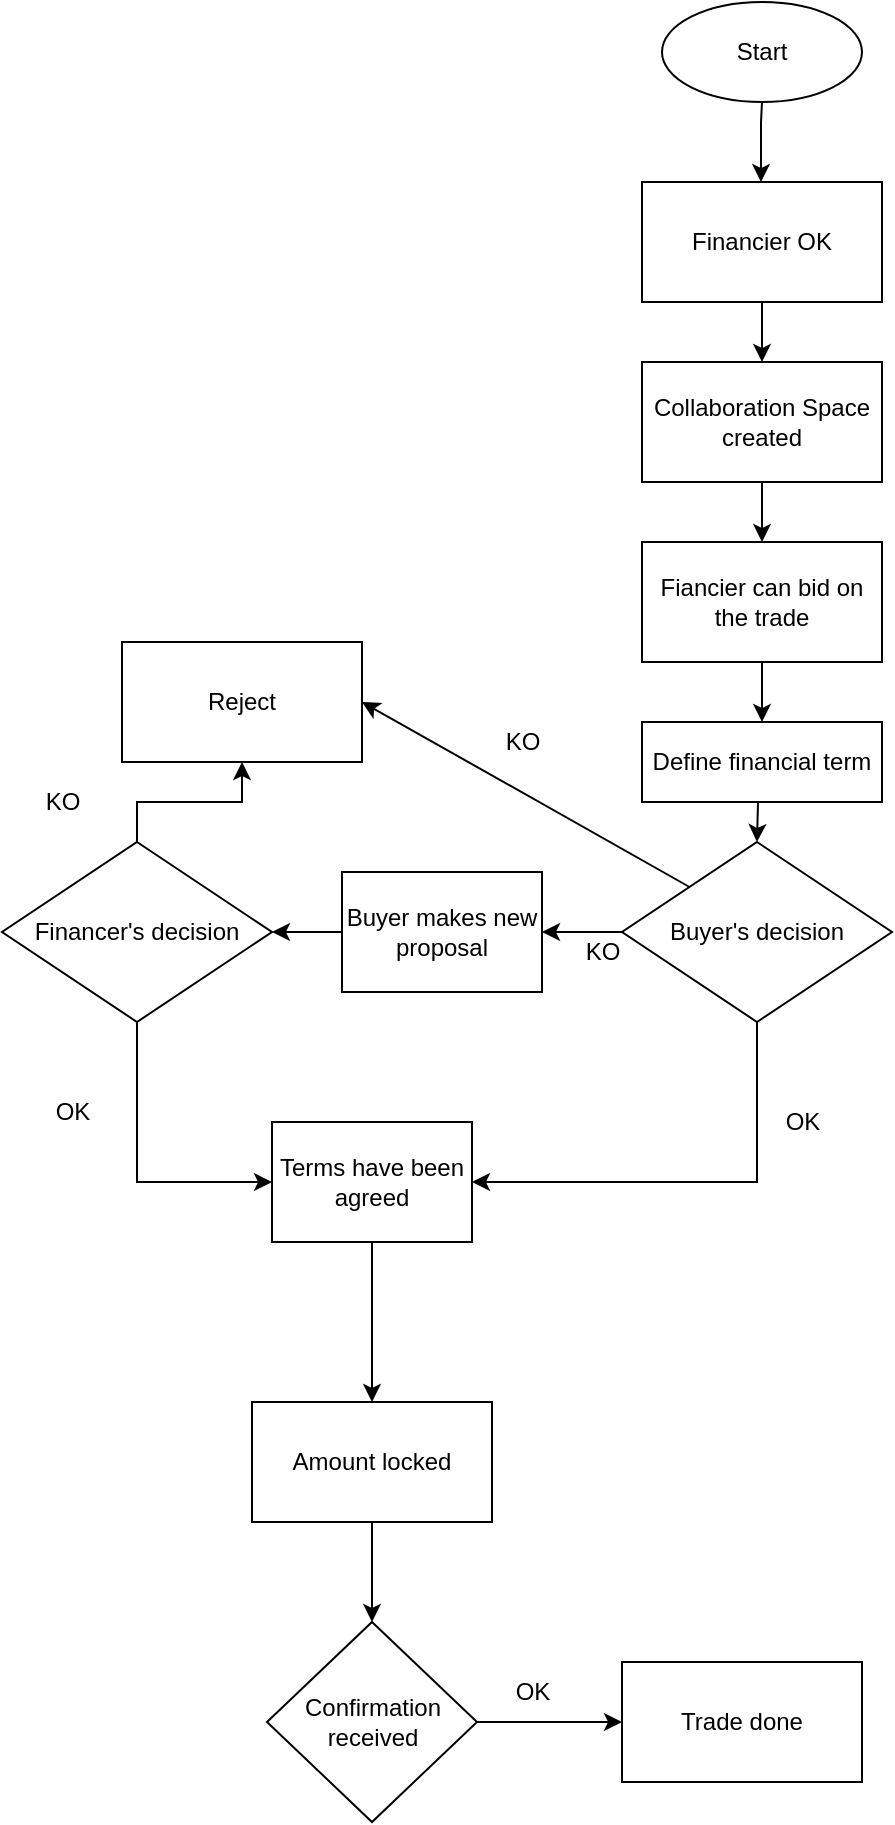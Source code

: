 <mxfile version="20.8.5" type="device"><diagram id="C5RBs43oDa-KdzZeNtuy" name="Page-1"><mxGraphModel dx="1363" dy="787" grid="1" gridSize="10" guides="1" tooltips="1" connect="1" arrows="1" fold="1" page="1" pageScale="1" pageWidth="827" pageHeight="1169" math="0" shadow="0"><root><mxCell id="WIyWlLk6GJQsqaUBKTNV-0"/><mxCell id="WIyWlLk6GJQsqaUBKTNV-1" parent="WIyWlLk6GJQsqaUBKTNV-0"/><mxCell id="QmdW1J_5WXK1ZnCRQUUe-0" value="Start" style="ellipse;whiteSpace=wrap;html=1;" vertex="1" parent="WIyWlLk6GJQsqaUBKTNV-1"><mxGeometry x="340" y="50" width="100" height="50" as="geometry"/></mxCell><mxCell id="QmdW1J_5WXK1ZnCRQUUe-2" value="Financier OK" style="rounded=0;whiteSpace=wrap;html=1;" vertex="1" parent="WIyWlLk6GJQsqaUBKTNV-1"><mxGeometry x="330" y="140" width="120" height="60" as="geometry"/></mxCell><mxCell id="QmdW1J_5WXK1ZnCRQUUe-3" value="" style="endArrow=classic;html=1;rounded=0;exitX=0.5;exitY=1;exitDx=0;exitDy=0;" edge="1" parent="WIyWlLk6GJQsqaUBKTNV-1" source="QmdW1J_5WXK1ZnCRQUUe-2"><mxGeometry width="50" height="50" relative="1" as="geometry"><mxPoint x="380" y="280" as="sourcePoint"/><mxPoint x="390" y="230" as="targetPoint"/></mxGeometry></mxCell><mxCell id="QmdW1J_5WXK1ZnCRQUUe-6" value="" style="endArrow=classic;html=1;rounded=0;" edge="1" parent="WIyWlLk6GJQsqaUBKTNV-1"><mxGeometry width="50" height="50" relative="1" as="geometry"><mxPoint x="389.5" y="110" as="sourcePoint"/><mxPoint x="389.5" y="140" as="targetPoint"/><Array as="points"><mxPoint x="390" y="100"/><mxPoint x="389.5" y="110"/></Array></mxGeometry></mxCell><mxCell id="QmdW1J_5WXK1ZnCRQUUe-10" value="" style="edgeStyle=orthogonalEdgeStyle;rounded=0;orthogonalLoop=1;jettySize=auto;html=1;" edge="1" parent="WIyWlLk6GJQsqaUBKTNV-1" source="QmdW1J_5WXK1ZnCRQUUe-7" target="QmdW1J_5WXK1ZnCRQUUe-8"><mxGeometry relative="1" as="geometry"/></mxCell><mxCell id="QmdW1J_5WXK1ZnCRQUUe-7" value="Collaboration Space created" style="rounded=0;whiteSpace=wrap;html=1;" vertex="1" parent="WIyWlLk6GJQsqaUBKTNV-1"><mxGeometry x="330" y="230" width="120" height="60" as="geometry"/></mxCell><mxCell id="QmdW1J_5WXK1ZnCRQUUe-8" value="Fiancier can bid on the trade" style="rounded=0;whiteSpace=wrap;html=1;" vertex="1" parent="WIyWlLk6GJQsqaUBKTNV-1"><mxGeometry x="330" y="320" width="120" height="60" as="geometry"/></mxCell><mxCell id="QmdW1J_5WXK1ZnCRQUUe-11" value="Define financial term" style="rounded=0;whiteSpace=wrap;html=1;" vertex="1" parent="WIyWlLk6GJQsqaUBKTNV-1"><mxGeometry x="330" y="410" width="120" height="40" as="geometry"/></mxCell><mxCell id="QmdW1J_5WXK1ZnCRQUUe-12" value="" style="endArrow=classic;html=1;rounded=0;exitX=0.5;exitY=1;exitDx=0;exitDy=0;entryX=0.5;entryY=0;entryDx=0;entryDy=0;" edge="1" parent="WIyWlLk6GJQsqaUBKTNV-1" source="QmdW1J_5WXK1ZnCRQUUe-8" target="QmdW1J_5WXK1ZnCRQUUe-11"><mxGeometry width="50" height="50" relative="1" as="geometry"><mxPoint x="350" y="430" as="sourcePoint"/><mxPoint x="400" y="380" as="targetPoint"/></mxGeometry></mxCell><mxCell id="QmdW1J_5WXK1ZnCRQUUe-18" style="edgeStyle=orthogonalEdgeStyle;rounded=0;orthogonalLoop=1;jettySize=auto;html=1;exitX=0.5;exitY=1;exitDx=0;exitDy=0;entryX=1;entryY=0.5;entryDx=0;entryDy=0;" edge="1" parent="WIyWlLk6GJQsqaUBKTNV-1" source="QmdW1J_5WXK1ZnCRQUUe-13" target="QmdW1J_5WXK1ZnCRQUUe-35"><mxGeometry relative="1" as="geometry"><mxPoint x="388" y="620" as="targetPoint"/></mxGeometry></mxCell><mxCell id="QmdW1J_5WXK1ZnCRQUUe-27" value="" style="edgeStyle=orthogonalEdgeStyle;rounded=0;orthogonalLoop=1;jettySize=auto;html=1;entryX=1;entryY=0.5;entryDx=0;entryDy=0;" edge="1" parent="WIyWlLk6GJQsqaUBKTNV-1" source="QmdW1J_5WXK1ZnCRQUUe-13" target="QmdW1J_5WXK1ZnCRQUUe-21"><mxGeometry relative="1" as="geometry"><mxPoint x="260" y="570" as="targetPoint"/></mxGeometry></mxCell><mxCell id="QmdW1J_5WXK1ZnCRQUUe-13" value="Buyer's decision" style="rhombus;whiteSpace=wrap;html=1;" vertex="1" parent="WIyWlLk6GJQsqaUBKTNV-1"><mxGeometry x="320" y="470" width="135" height="90" as="geometry"/></mxCell><mxCell id="QmdW1J_5WXK1ZnCRQUUe-14" value="" style="endArrow=classic;html=1;rounded=0;entryX=0.5;entryY=0;entryDx=0;entryDy=0;" edge="1" parent="WIyWlLk6GJQsqaUBKTNV-1" target="QmdW1J_5WXK1ZnCRQUUe-13"><mxGeometry width="50" height="50" relative="1" as="geometry"><mxPoint x="388" y="450" as="sourcePoint"/><mxPoint x="440" y="420" as="targetPoint"/></mxGeometry></mxCell><mxCell id="QmdW1J_5WXK1ZnCRQUUe-17" value="KO" style="text;html=1;align=center;verticalAlign=middle;resizable=0;points=[];autosize=1;strokeColor=none;fillColor=none;" vertex="1" parent="WIyWlLk6GJQsqaUBKTNV-1"><mxGeometry x="250" y="405" width="40" height="30" as="geometry"/></mxCell><mxCell id="QmdW1J_5WXK1ZnCRQUUe-20" value="Reject" style="rounded=0;whiteSpace=wrap;html=1;" vertex="1" parent="WIyWlLk6GJQsqaUBKTNV-1"><mxGeometry x="70" y="370" width="120" height="60" as="geometry"/></mxCell><mxCell id="QmdW1J_5WXK1ZnCRQUUe-31" value="" style="edgeStyle=orthogonalEdgeStyle;rounded=0;orthogonalLoop=1;jettySize=auto;html=1;" edge="1" parent="WIyWlLk6GJQsqaUBKTNV-1" source="QmdW1J_5WXK1ZnCRQUUe-21" target="QmdW1J_5WXK1ZnCRQUUe-30"><mxGeometry relative="1" as="geometry"/></mxCell><mxCell id="QmdW1J_5WXK1ZnCRQUUe-21" value="Buyer makes new proposal" style="rounded=0;whiteSpace=wrap;html=1;" vertex="1" parent="WIyWlLk6GJQsqaUBKTNV-1"><mxGeometry x="180" y="485" width="100" height="60" as="geometry"/></mxCell><mxCell id="QmdW1J_5WXK1ZnCRQUUe-25" value="" style="endArrow=classic;html=1;rounded=0;entryX=1;entryY=0.5;entryDx=0;entryDy=0;exitX=0;exitY=0;exitDx=0;exitDy=0;" edge="1" parent="WIyWlLk6GJQsqaUBKTNV-1" source="QmdW1J_5WXK1ZnCRQUUe-13" target="QmdW1J_5WXK1ZnCRQUUe-20"><mxGeometry width="50" height="50" relative="1" as="geometry"><mxPoint x="280" y="460" as="sourcePoint"/><mxPoint x="310" y="440" as="targetPoint"/></mxGeometry></mxCell><mxCell id="QmdW1J_5WXK1ZnCRQUUe-29" value="OK" style="text;html=1;align=center;verticalAlign=middle;resizable=0;points=[];autosize=1;strokeColor=none;fillColor=none;" vertex="1" parent="WIyWlLk6GJQsqaUBKTNV-1"><mxGeometry x="390" y="595" width="40" height="30" as="geometry"/></mxCell><mxCell id="QmdW1J_5WXK1ZnCRQUUe-32" value="" style="edgeStyle=orthogonalEdgeStyle;rounded=0;orthogonalLoop=1;jettySize=auto;html=1;" edge="1" parent="WIyWlLk6GJQsqaUBKTNV-1" source="QmdW1J_5WXK1ZnCRQUUe-30" target="QmdW1J_5WXK1ZnCRQUUe-20"><mxGeometry relative="1" as="geometry"/></mxCell><mxCell id="QmdW1J_5WXK1ZnCRQUUe-36" style="edgeStyle=orthogonalEdgeStyle;rounded=0;orthogonalLoop=1;jettySize=auto;html=1;exitX=0.5;exitY=1;exitDx=0;exitDy=0;entryX=0;entryY=0.5;entryDx=0;entryDy=0;" edge="1" parent="WIyWlLk6GJQsqaUBKTNV-1" source="QmdW1J_5WXK1ZnCRQUUe-30" target="QmdW1J_5WXK1ZnCRQUUe-35"><mxGeometry relative="1" as="geometry"/></mxCell><mxCell id="QmdW1J_5WXK1ZnCRQUUe-30" value="Financer's decision" style="rhombus;whiteSpace=wrap;html=1;" vertex="1" parent="WIyWlLk6GJQsqaUBKTNV-1"><mxGeometry x="10" y="470" width="135" height="90" as="geometry"/></mxCell><mxCell id="QmdW1J_5WXK1ZnCRQUUe-33" value="KO" style="text;html=1;align=center;verticalAlign=middle;resizable=0;points=[];autosize=1;strokeColor=none;fillColor=none;" vertex="1" parent="WIyWlLk6GJQsqaUBKTNV-1"><mxGeometry x="20" y="435" width="40" height="30" as="geometry"/></mxCell><mxCell id="QmdW1J_5WXK1ZnCRQUUe-40" value="" style="edgeStyle=orthogonalEdgeStyle;rounded=0;orthogonalLoop=1;jettySize=auto;html=1;" edge="1" parent="WIyWlLk6GJQsqaUBKTNV-1" source="QmdW1J_5WXK1ZnCRQUUe-35" target="QmdW1J_5WXK1ZnCRQUUe-39"><mxGeometry relative="1" as="geometry"/></mxCell><mxCell id="QmdW1J_5WXK1ZnCRQUUe-35" value="Terms have been agreed" style="rounded=0;whiteSpace=wrap;html=1;" vertex="1" parent="WIyWlLk6GJQsqaUBKTNV-1"><mxGeometry x="145" y="610" width="100" height="60" as="geometry"/></mxCell><mxCell id="QmdW1J_5WXK1ZnCRQUUe-37" value="OK" style="text;html=1;align=center;verticalAlign=middle;resizable=0;points=[];autosize=1;strokeColor=none;fillColor=none;" vertex="1" parent="WIyWlLk6GJQsqaUBKTNV-1"><mxGeometry x="25" y="590" width="40" height="30" as="geometry"/></mxCell><mxCell id="QmdW1J_5WXK1ZnCRQUUe-38" value="KO" style="text;html=1;align=center;verticalAlign=middle;resizable=0;points=[];autosize=1;strokeColor=none;fillColor=none;" vertex="1" parent="WIyWlLk6GJQsqaUBKTNV-1"><mxGeometry x="290" y="510" width="40" height="30" as="geometry"/></mxCell><mxCell id="QmdW1J_5WXK1ZnCRQUUe-42" value="" style="edgeStyle=orthogonalEdgeStyle;rounded=0;orthogonalLoop=1;jettySize=auto;html=1;" edge="1" parent="WIyWlLk6GJQsqaUBKTNV-1" source="QmdW1J_5WXK1ZnCRQUUe-39" target="QmdW1J_5WXK1ZnCRQUUe-41"><mxGeometry relative="1" as="geometry"/></mxCell><mxCell id="QmdW1J_5WXK1ZnCRQUUe-39" value="Amount locked" style="whiteSpace=wrap;html=1;rounded=0;" vertex="1" parent="WIyWlLk6GJQsqaUBKTNV-1"><mxGeometry x="135" y="750" width="120" height="60" as="geometry"/></mxCell><mxCell id="QmdW1J_5WXK1ZnCRQUUe-44" value="" style="edgeStyle=orthogonalEdgeStyle;rounded=0;orthogonalLoop=1;jettySize=auto;html=1;" edge="1" parent="WIyWlLk6GJQsqaUBKTNV-1" source="QmdW1J_5WXK1ZnCRQUUe-41" target="QmdW1J_5WXK1ZnCRQUUe-43"><mxGeometry relative="1" as="geometry"/></mxCell><mxCell id="QmdW1J_5WXK1ZnCRQUUe-41" value="Confirmation received" style="rhombus;whiteSpace=wrap;html=1;rounded=0;" vertex="1" parent="WIyWlLk6GJQsqaUBKTNV-1"><mxGeometry x="142.5" y="860" width="105" height="100" as="geometry"/></mxCell><mxCell id="QmdW1J_5WXK1ZnCRQUUe-43" value="Trade done" style="whiteSpace=wrap;html=1;rounded=0;" vertex="1" parent="WIyWlLk6GJQsqaUBKTNV-1"><mxGeometry x="320" y="880" width="120" height="60" as="geometry"/></mxCell><mxCell id="QmdW1J_5WXK1ZnCRQUUe-45" value="OK" style="text;html=1;align=center;verticalAlign=middle;resizable=0;points=[];autosize=1;strokeColor=none;fillColor=none;" vertex="1" parent="WIyWlLk6GJQsqaUBKTNV-1"><mxGeometry x="255" y="880" width="40" height="30" as="geometry"/></mxCell></root></mxGraphModel></diagram></mxfile>